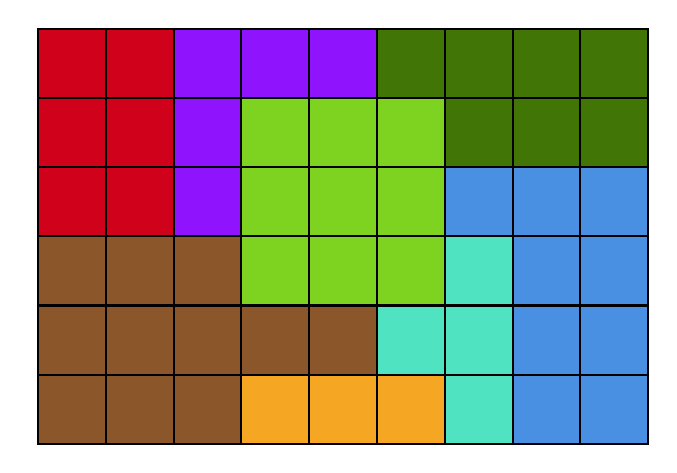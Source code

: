 \tikzset{every picture/.style={line width=0.75pt}} %set default line width to 0.75pt

\begin{tikzpicture}[x=1pt,y=1pt,yscale=-1,scale=2.5]
%uncomment if require: \path (0,235); %set diagram left start at 0, and has height of 235

%Shape: Rectangle [id:dp9777322586147241]
\draw  [color={rgb, 255:red, 0; green, 0; blue, 0 }  ,draw opacity=1 ][fill={rgb, 255:red, 126; green, 211; blue, 33 }  ,fill opacity=1 ][line width=0.75]  (283.48,134.04) -- (293.28,134.04) -- (293.28,144.04) -- (283.48,144.04) -- cycle ;
%Shape: Rectangle [id:dp5643921503512281]
\draw  [color={rgb, 255:red, 0; green, 0; blue, 0 }  ,draw opacity=1 ][fill={rgb, 255:red, 126; green, 211; blue, 33 }  ,fill opacity=1 ][line width=0.75]  (293.28,134.04) -- (303.08,134.04) -- (303.08,144.04) -- (293.28,144.04) -- cycle ;
%Shape: Rectangle [id:dp2656365377183654]
\draw  [color={rgb, 255:red, 0; green, 0; blue, 0 }  ,draw opacity=1 ][fill={rgb, 255:red, 126; green, 211; blue, 33 }  ,fill opacity=1 ][line width=0.75]  (283.48,144.04) -- (293.28,144.04) -- (293.28,154.04) -- (283.48,154.04) -- cycle ;
%Shape: Rectangle [id:dp3442854146601232]
\draw  [color={rgb, 255:red, 0; green, 0; blue, 0 }  ,draw opacity=1 ][fill={rgb, 255:red, 126; green, 211; blue, 33 }  ,fill opacity=1 ][line width=0.75]  (293.28,144.04) -- (303.08,144.04) -- (303.08,154.04) -- (293.28,154.04) -- cycle ;
%Shape: Rectangle [id:dp026943086469769284]
\draw  [color={rgb, 255:red, 0; green, 0; blue, 0 }  ,draw opacity=1 ][fill={rgb, 255:red, 126; green, 211; blue, 33 }  ,fill opacity=1 ][line width=0.75]  (303.08,134.04) -- (312.88,134.04) -- (312.88,144.04) -- (303.08,144.04) -- cycle ;
%Shape: Rectangle [id:dp24178310152356564]
\draw  [color={rgb, 255:red, 0; green, 0; blue, 0 }  ,draw opacity=1 ][fill={rgb, 255:red, 126; green, 211; blue, 33 }  ,fill opacity=1 ][line width=0.75]  (303.08,144.04) -- (312.88,144.04) -- (312.88,154.04) -- (303.08,154.04) -- cycle ;
%Shape: Rectangle [id:dp8978302733140608]
\draw  [color={rgb, 255:red, 0; green, 0; blue, 0 }  ,draw opacity=1 ][fill={rgb, 255:red, 126; green, 211; blue, 33 }  ,fill opacity=1 ][line width=0.75]  (303.08,154.04) -- (312.88,154.04) -- (312.88,164.04) -- (303.08,164.04) -- cycle ;
%Shape: Rectangle [id:dp9781999160020896]
\draw  [color={rgb, 255:red, 0; green, 0; blue, 0 }  ,draw opacity=1 ][fill={rgb, 255:red, 126; green, 211; blue, 33 }  ,fill opacity=1 ][line width=0.75]  (293.28,154.04) -- (303.08,154.04) -- (303.08,164.04) -- (293.28,164.04) -- cycle ;
%Shape: Rectangle [id:dp9948264741762237]
\draw  [color={rgb, 255:red, 0; green, 0; blue, 0 }  ,draw opacity=1 ][fill={rgb, 255:red, 126; green, 211; blue, 33 }  ,fill opacity=1 ][line width=0.75]  (283.48,154.04) -- (293.28,154.04) -- (293.28,164.04) -- (283.48,164.04) -- cycle ;
%Shape: Rectangle [id:dp7670141233033437]
\draw  [color={rgb, 255:red, 0; green, 0; blue, 0 }  ,draw opacity=1 ][fill={rgb, 255:red, 245; green, 166; blue, 35 }  ,fill opacity=1 ][line width=0.75]  (303.08,174.04) -- (312.88,174.04) -- (312.88,184.04) -- (303.08,184.04) -- cycle ;
%Shape: Rectangle [id:dp04088026261938915]
\draw  [color={rgb, 255:red, 0; green, 0; blue, 0 }  ,draw opacity=1 ][fill={rgb, 255:red, 245; green, 166; blue, 35 }  ,fill opacity=1 ][line width=0.75]  (293.28,174.04) -- (303.08,174.04) -- (303.08,184.04) -- (293.28,184.04) -- cycle ;
%Shape: Rectangle [id:dp23910333841895082]
\draw  [color={rgb, 255:red, 0; green, 0; blue, 0 }  ,draw opacity=1 ][fill={rgb, 255:red, 245; green, 166; blue, 35 }  ,fill opacity=1 ][line width=0.75]  (283.48,174.04) -- (293.28,174.04) -- (293.28,184.04) -- (283.48,184.04) -- cycle ;
%Shape: Rectangle [id:dp5479449658889934]
\draw  [color={rgb, 255:red, 0; green, 0; blue, 0 }  ,draw opacity=1 ][fill={rgb, 255:red, 80; green, 227; blue, 194 }  ,fill opacity=1 ][line width=0.75]  (312.88,164.04) -- (322.68,164.04) -- (322.68,174.04) -- (312.88,174.04) -- cycle ;
%Shape: Rectangle [id:dp24900658665942066]
\draw  [color={rgb, 255:red, 0; green, 0; blue, 0 }  ,draw opacity=1 ][fill={rgb, 255:red, 80; green, 227; blue, 194 }  ,fill opacity=1 ][line width=0.75]  (312.88,174.04) -- (322.68,174.04) -- (322.68,184.04) -- (312.88,184.04) -- cycle ;
%Shape: Rectangle [id:dp9051424246072522]
\draw  [color={rgb, 255:red, 0; green, 0; blue, 0 }  ,draw opacity=1 ][fill={rgb, 255:red, 80; green, 227; blue, 194 }  ,fill opacity=1 ][line width=0.75]  (312.88,154.04) -- (322.68,154.04) -- (322.68,164.04) -- (312.88,164.04) -- cycle ;
%Shape: Rectangle [id:dp20877566400813574]
\draw  [color={rgb, 255:red, 0; green, 0; blue, 0 }  ,draw opacity=1 ][fill={rgb, 255:red, 80; green, 227; blue, 194 }  ,fill opacity=1 ][line width=0.75]  (303.08,164.04) -- (312.88,164.04) -- (312.88,174.04) -- (303.08,174.04) -- cycle ;
%Shape: Rectangle [id:dp7463070383085549]
\draw  [color={rgb, 255:red, 0; green, 0; blue, 0 }  ,draw opacity=1 ][fill={rgb, 255:red, 144; green, 19; blue, 254 }  ,fill opacity=1 ][line width=0.75]  (273.68,134.04) -- (283.48,134.04) -- (283.48,144.04) -- (273.68,144.04) -- cycle ;
%Shape: Rectangle [id:dp5817482651613091]
\draw  [color={rgb, 255:red, 0; green, 0; blue, 0 }  ,draw opacity=1 ][fill={rgb, 255:red, 144; green, 19; blue, 254 }  ,fill opacity=1 ][line width=0.75]  (273.68,124.04) -- (283.48,124.04) -- (283.48,134.04) -- (273.68,134.04) -- cycle ;
%Shape: Rectangle [id:dp5139194366611862]
\draw  [color={rgb, 255:red, 0; green, 0; blue, 0 }  ,draw opacity=1 ][fill={rgb, 255:red, 144; green, 19; blue, 254 }  ,fill opacity=1 ][line width=0.75]  (273.68,144.04) -- (283.48,144.04) -- (283.48,154.04) -- (273.68,154.04) -- cycle ;
%Shape: Rectangle [id:dp0844836236320533]
\draw  [color={rgb, 255:red, 0; green, 0; blue, 0 }  ,draw opacity=1 ][fill={rgb, 255:red, 144; green, 19; blue, 254 }  ,fill opacity=1 ][line width=0.75]  (283.48,124.04) -- (293.28,124.04) -- (293.28,134.04) -- (283.48,134.04) -- cycle ;
%Shape: Rectangle [id:dp6981612904215215]
\draw  [color={rgb, 255:red, 0; green, 0; blue, 0 }  ,draw opacity=1 ][fill={rgb, 255:red, 144; green, 19; blue, 254 }  ,fill opacity=1 ][line width=0.75]  (293.28,124.04) -- (303.08,124.04) -- (303.08,134.04) -- (293.28,134.04) -- cycle ;
%Shape: Rectangle [id:dp5551743492475295]
\draw  [color={rgb, 255:red, 0; green, 0; blue, 0 }  ,draw opacity=1 ][fill={rgb, 255:red, 139; green, 87; blue, 42 }  ,fill opacity=1 ][line width=0.75]  (254.08,154.04) -- (263.88,154.04) -- (263.88,164.04) -- (254.08,164.04) -- cycle ;
%Shape: Rectangle [id:dp5756209184456107]
\draw  [color={rgb, 255:red, 0; green, 0; blue, 0 }  ,draw opacity=1 ][fill={rgb, 255:red, 139; green, 87; blue, 42 }  ,fill opacity=1 ][line width=0.75]  (254.08,164.04) -- (263.88,164.04) -- (263.88,174.04) -- (254.08,174.04) -- cycle ;
%Shape: Rectangle [id:dp6348941330811271]
\draw  [color={rgb, 255:red, 0; green, 0; blue, 0 }  ,draw opacity=1 ][fill={rgb, 255:red, 139; green, 87; blue, 42 }  ,fill opacity=1 ][line width=0.75]  (263.88,154.04) -- (273.68,154.04) -- (273.68,164.04) -- (263.88,164.04) -- cycle ;
%Shape: Rectangle [id:dp8301788734565072]
\draw  [color={rgb, 255:red, 0; green, 0; blue, 0 }  ,draw opacity=1 ][fill={rgb, 255:red, 139; green, 87; blue, 42 }  ,fill opacity=1 ][line width=0.75]  (263.88,164.04) -- (273.68,164.04) -- (273.68,174.04) -- (263.88,174.04) -- cycle ;
%Shape: Rectangle [id:dp7829057338389512]
\draw  [color={rgb, 255:red, 0; green, 0; blue, 0 }  ,draw opacity=1 ][fill={rgb, 255:red, 139; green, 87; blue, 42 }  ,fill opacity=1 ][line width=0.75]  (254.08,174.04) -- (263.88,174.04) -- (263.88,184.04) -- (254.08,184.04) -- cycle ;
%Shape: Rectangle [id:dp3712039551146994]
\draw  [color={rgb, 255:red, 0; green, 0; blue, 0 }  ,draw opacity=1 ][fill={rgb, 255:red, 139; green, 87; blue, 42 }  ,fill opacity=1 ][line width=0.75]  (263.88,174.04) -- (273.68,174.04) -- (273.68,184.04) -- (263.88,184.04) -- cycle ;
%Shape: Rectangle [id:dp13285358475192177]
\draw  [color={rgb, 255:red, 0; green, 0; blue, 0 }  ,draw opacity=1 ][fill={rgb, 255:red, 139; green, 87; blue, 42 }  ,fill opacity=1 ][line width=0.75]  (273.68,174.04) -- (283.48,174.04) -- (283.48,184.04) -- (273.68,184.04) -- cycle ;
%Shape: Rectangle [id:dp7715824790936205]
\draw  [color={rgb, 255:red, 0; green, 0; blue, 0 }  ,draw opacity=1 ][fill={rgb, 255:red, 139; green, 87; blue, 42 }  ,fill opacity=1 ][line width=0.75]  (273.68,164.04) -- (283.48,164.04) -- (283.48,174.04) -- (273.68,174.04) -- cycle ;
%Shape: Rectangle [id:dp3449796101141618]
\draw  [color={rgb, 255:red, 0; green, 0; blue, 0 }  ,draw opacity=1 ][fill={rgb, 255:red, 139; green, 87; blue, 42 }  ,fill opacity=1 ][line width=0.75]  (273.68,154.04) -- (283.48,154.04) -- (283.48,164.04) -- (273.68,164.04) -- cycle ;
%Shape: Rectangle [id:dp16677713737745214]
\draw  [color={rgb, 255:red, 0; green, 0; blue, 0 }  ,draw opacity=1 ][fill={rgb, 255:red, 139; green, 87; blue, 42 }  ,fill opacity=1 ][line width=0.75]  (293.28,164.04) -- (303.08,164.04) -- (303.08,174.04) -- (293.28,174.04) -- cycle ;
%Shape: Rectangle [id:dp2763666458417998]
\draw  [color={rgb, 255:red, 0; green, 0; blue, 0 }  ,draw opacity=1 ][fill={rgb, 255:red, 139; green, 87; blue, 42 }  ,fill opacity=1 ][line width=0.75]  (283.48,164.04) -- (293.28,164.04) -- (293.28,174.04) -- (283.48,174.04) -- cycle ;
%Shape: Rectangle [id:dp8168324856584601]
\draw  [color={rgb, 255:red, 0; green, 0; blue, 0 }  ,draw opacity=1 ][fill={rgb, 255:red, 208; green, 2; blue, 27 }  ,fill opacity=1 ][line width=0.75]  (254.08,124.04) -- (263.88,124.04) -- (263.88,134.04) -- (254.08,134.04) -- cycle ;
%Shape: Rectangle [id:dp7214289647668896]
\draw  [color={rgb, 255:red, 0; green, 0; blue, 0 }  ,draw opacity=1 ][fill={rgb, 255:red, 208; green, 2; blue, 27 }  ,fill opacity=1 ][line width=0.75]  (254.08,134.04) -- (263.88,134.04) -- (263.88,144.04) -- (254.08,144.04) -- cycle ;
%Shape: Rectangle [id:dp2259114419872651]
\draw  [color={rgb, 255:red, 0; green, 0; blue, 0 }  ,draw opacity=1 ][fill={rgb, 255:red, 208; green, 2; blue, 27 }  ,fill opacity=1 ][line width=0.75]  (263.88,134.04) -- (273.68,134.04) -- (273.68,144.04) -- (263.88,144.04) -- cycle ;
%Shape: Rectangle [id:dp4717862997923473]
\draw  [color={rgb, 255:red, 0; green, 0; blue, 0 }  ,draw opacity=1 ][fill={rgb, 255:red, 208; green, 2; blue, 27 }  ,fill opacity=1 ][line width=0.75]  (254.08,144.04) -- (263.88,144.04) -- (263.88,154.04) -- (254.08,154.04) -- cycle ;
%Shape: Rectangle [id:dp9611478122162561]
\draw  [color={rgb, 255:red, 0; green, 0; blue, 0 }  ,draw opacity=1 ][fill={rgb, 255:red, 208; green, 2; blue, 27 }  ,fill opacity=1 ][line width=0.75]  (263.88,124.04) -- (273.68,124.04) -- (273.68,134.04) -- (263.88,134.04) -- cycle ;
%Shape: Rectangle [id:dp7494245037857424]
\draw  [color={rgb, 255:red, 0; green, 0; blue, 0 }  ,draw opacity=1 ][fill={rgb, 255:red, 208; green, 2; blue, 27 }  ,fill opacity=1 ][line width=0.75]  (263.88,144.04) -- (273.68,144.04) -- (273.68,154.04) -- (263.88,154.04) -- cycle ;
%Shape: Rectangle [id:dp6232296167130805]
\draw  [color={rgb, 255:red, 0; green, 0; blue, 0 }  ,draw opacity=1 ][fill={rgb, 255:red, 74; green, 144; blue, 226 }  ,fill opacity=1 ][line width=0.75]  (322.68,174.04) -- (332.48,174.04) -- (332.48,184.04) -- (322.68,184.04) -- cycle ;
%Shape: Rectangle [id:dp8683869337578874]
\draw  [color={rgb, 255:red, 0; green, 0; blue, 0 }  ,draw opacity=1 ][fill={rgb, 255:red, 74; green, 144; blue, 226 }  ,fill opacity=1 ][line width=0.75]  (332.48,164.04) -- (342.28,164.04) -- (342.28,174.04) -- (332.48,174.04) -- cycle ;
%Shape: Rectangle [id:dp7124076163428046]
\draw  [color={rgb, 255:red, 0; green, 0; blue, 0 }  ,draw opacity=1 ][fill={rgb, 255:red, 74; green, 144; blue, 226 }  ,fill opacity=1 ][line width=0.75]  (332.48,174.04) -- (342.28,174.04) -- (342.28,184.04) -- (332.48,184.04) -- cycle ;
%Shape: Rectangle [id:dp6456653335371463]
\draw  [color={rgb, 255:red, 0; green, 0; blue, 0 }  ,draw opacity=1 ][fill={rgb, 255:red, 74; green, 144; blue, 226 }  ,fill opacity=1 ][line width=0.75]  (332.48,154.04) -- (342.28,154.04) -- (342.28,164.04) -- (332.48,164.04) -- cycle ;
%Shape: Rectangle [id:dp7585326477718629]
\draw  [color={rgb, 255:red, 0; green, 0; blue, 0 }  ,draw opacity=1 ][fill={rgb, 255:red, 74; green, 144; blue, 226 }  ,fill opacity=1 ][line width=0.75]  (332.48,144.04) -- (342.28,144.04) -- (342.28,154.04) -- (332.48,154.04) -- cycle ;
%Shape: Rectangle [id:dp6160757259731467]
\draw  [color={rgb, 255:red, 0; green, 0; blue, 0 }  ,draw opacity=1 ][fill={rgb, 255:red, 74; green, 144; blue, 226 }  ,fill opacity=1 ][line width=0.75]  (322.68,144.04) -- (332.48,144.04) -- (332.48,154.04) -- (322.68,154.04) -- cycle ;
%Shape: Rectangle [id:dp006474296055878126]
\draw  [color={rgb, 255:red, 0; green, 0; blue, 0 }  ,draw opacity=1 ][fill={rgb, 255:red, 74; green, 144; blue, 226 }  ,fill opacity=1 ][line width=0.75]  (312.88,144.04) -- (322.68,144.04) -- (322.68,154.04) -- (312.88,154.04) -- cycle ;
%Shape: Rectangle [id:dp5090163286459264]
\draw  [color={rgb, 255:red, 0; green, 0; blue, 0 }  ,draw opacity=1 ][fill={rgb, 255:red, 74; green, 144; blue, 226 }  ,fill opacity=1 ][line width=0.75]  (322.68,154.04) -- (332.48,154.04) -- (332.48,164.04) -- (322.68,164.04) -- cycle ;
%Shape: Rectangle [id:dp906789860877004]
\draw  [color={rgb, 255:red, 0; green, 0; blue, 0 }  ,draw opacity=1 ][fill={rgb, 255:red, 74; green, 144; blue, 226 }  ,fill opacity=1 ][line width=0.75]  (322.68,164.04) -- (332.48,164.04) -- (332.48,174.04) -- (322.68,174.04) -- cycle ;
%Shape: Rectangle [id:dp6011585657537859]
\draw  [color={rgb, 255:red, 0; green, 0; blue, 0 }  ,draw opacity=1 ][fill={rgb, 255:red, 65; green, 117; blue, 5 }  ,fill opacity=1 ][line width=0.75]  (312.88,124.04) -- (322.68,124.04) -- (322.68,134.04) -- (312.88,134.04) -- cycle ;
%Shape: Rectangle [id:dp41702289164611983]
\draw  [color={rgb, 255:red, 0; green, 0; blue, 0 }  ,draw opacity=1 ][fill={rgb, 255:red, 65; green, 117; blue, 5 }  ,fill opacity=1 ][line width=0.75]  (303.08,124.04) -- (312.88,124.04) -- (312.88,134.04) -- (303.08,134.04) -- cycle ;
%Shape: Rectangle [id:dp7475521297203958]
\draw  [color={rgb, 255:red, 0; green, 0; blue, 0 }  ,draw opacity=1 ][fill={rgb, 255:red, 65; green, 117; blue, 5 }  ,fill opacity=1 ][line width=0.75]  (312.88,134.04) -- (322.68,134.04) -- (322.68,144.04) -- (312.88,144.04) -- cycle ;
%Shape: Rectangle [id:dp7415821682894657]
\draw  [color={rgb, 255:red, 0; green, 0; blue, 0 }  ,draw opacity=1 ][fill={rgb, 255:red, 65; green, 117; blue, 5 }  ,fill opacity=1 ][line width=0.75]  (322.68,134.04) -- (332.48,134.04) -- (332.48,144.04) -- (322.68,144.04) -- cycle ;
%Shape: Rectangle [id:dp12102946712408946]
\draw  [color={rgb, 255:red, 0; green, 0; blue, 0 }  ,draw opacity=1 ][fill={rgb, 255:red, 65; green, 117; blue, 5 }  ,fill opacity=1 ][line width=0.75]  (332.48,134.04) -- (342.28,134.04) -- (342.28,144.04) -- (332.48,144.04) -- cycle ;
%Shape: Rectangle [id:dp026773285156175275]
\draw  [color={rgb, 255:red, 0; green, 0; blue, 0 }  ,draw opacity=1 ][fill={rgb, 255:red, 65; green, 117; blue, 5 }  ,fill opacity=1 ][line width=0.75]  (332.48,124.04) -- (342.28,124.04) -- (342.28,134.04) -- (332.48,134.04) -- cycle ;
%Shape: Rectangle [id:dp7362798318979569]
\draw  [color={rgb, 255:red, 0; green, 0; blue, 0 }  ,draw opacity=1 ][fill={rgb, 255:red, 65; green, 117; blue, 5 }  ,fill opacity=1 ][line width=0.75]  (322.68,124.04) -- (332.48,124.04) -- (332.48,134.04) -- (322.68,134.04) -- cycle ;
\end{tikzpicture}
